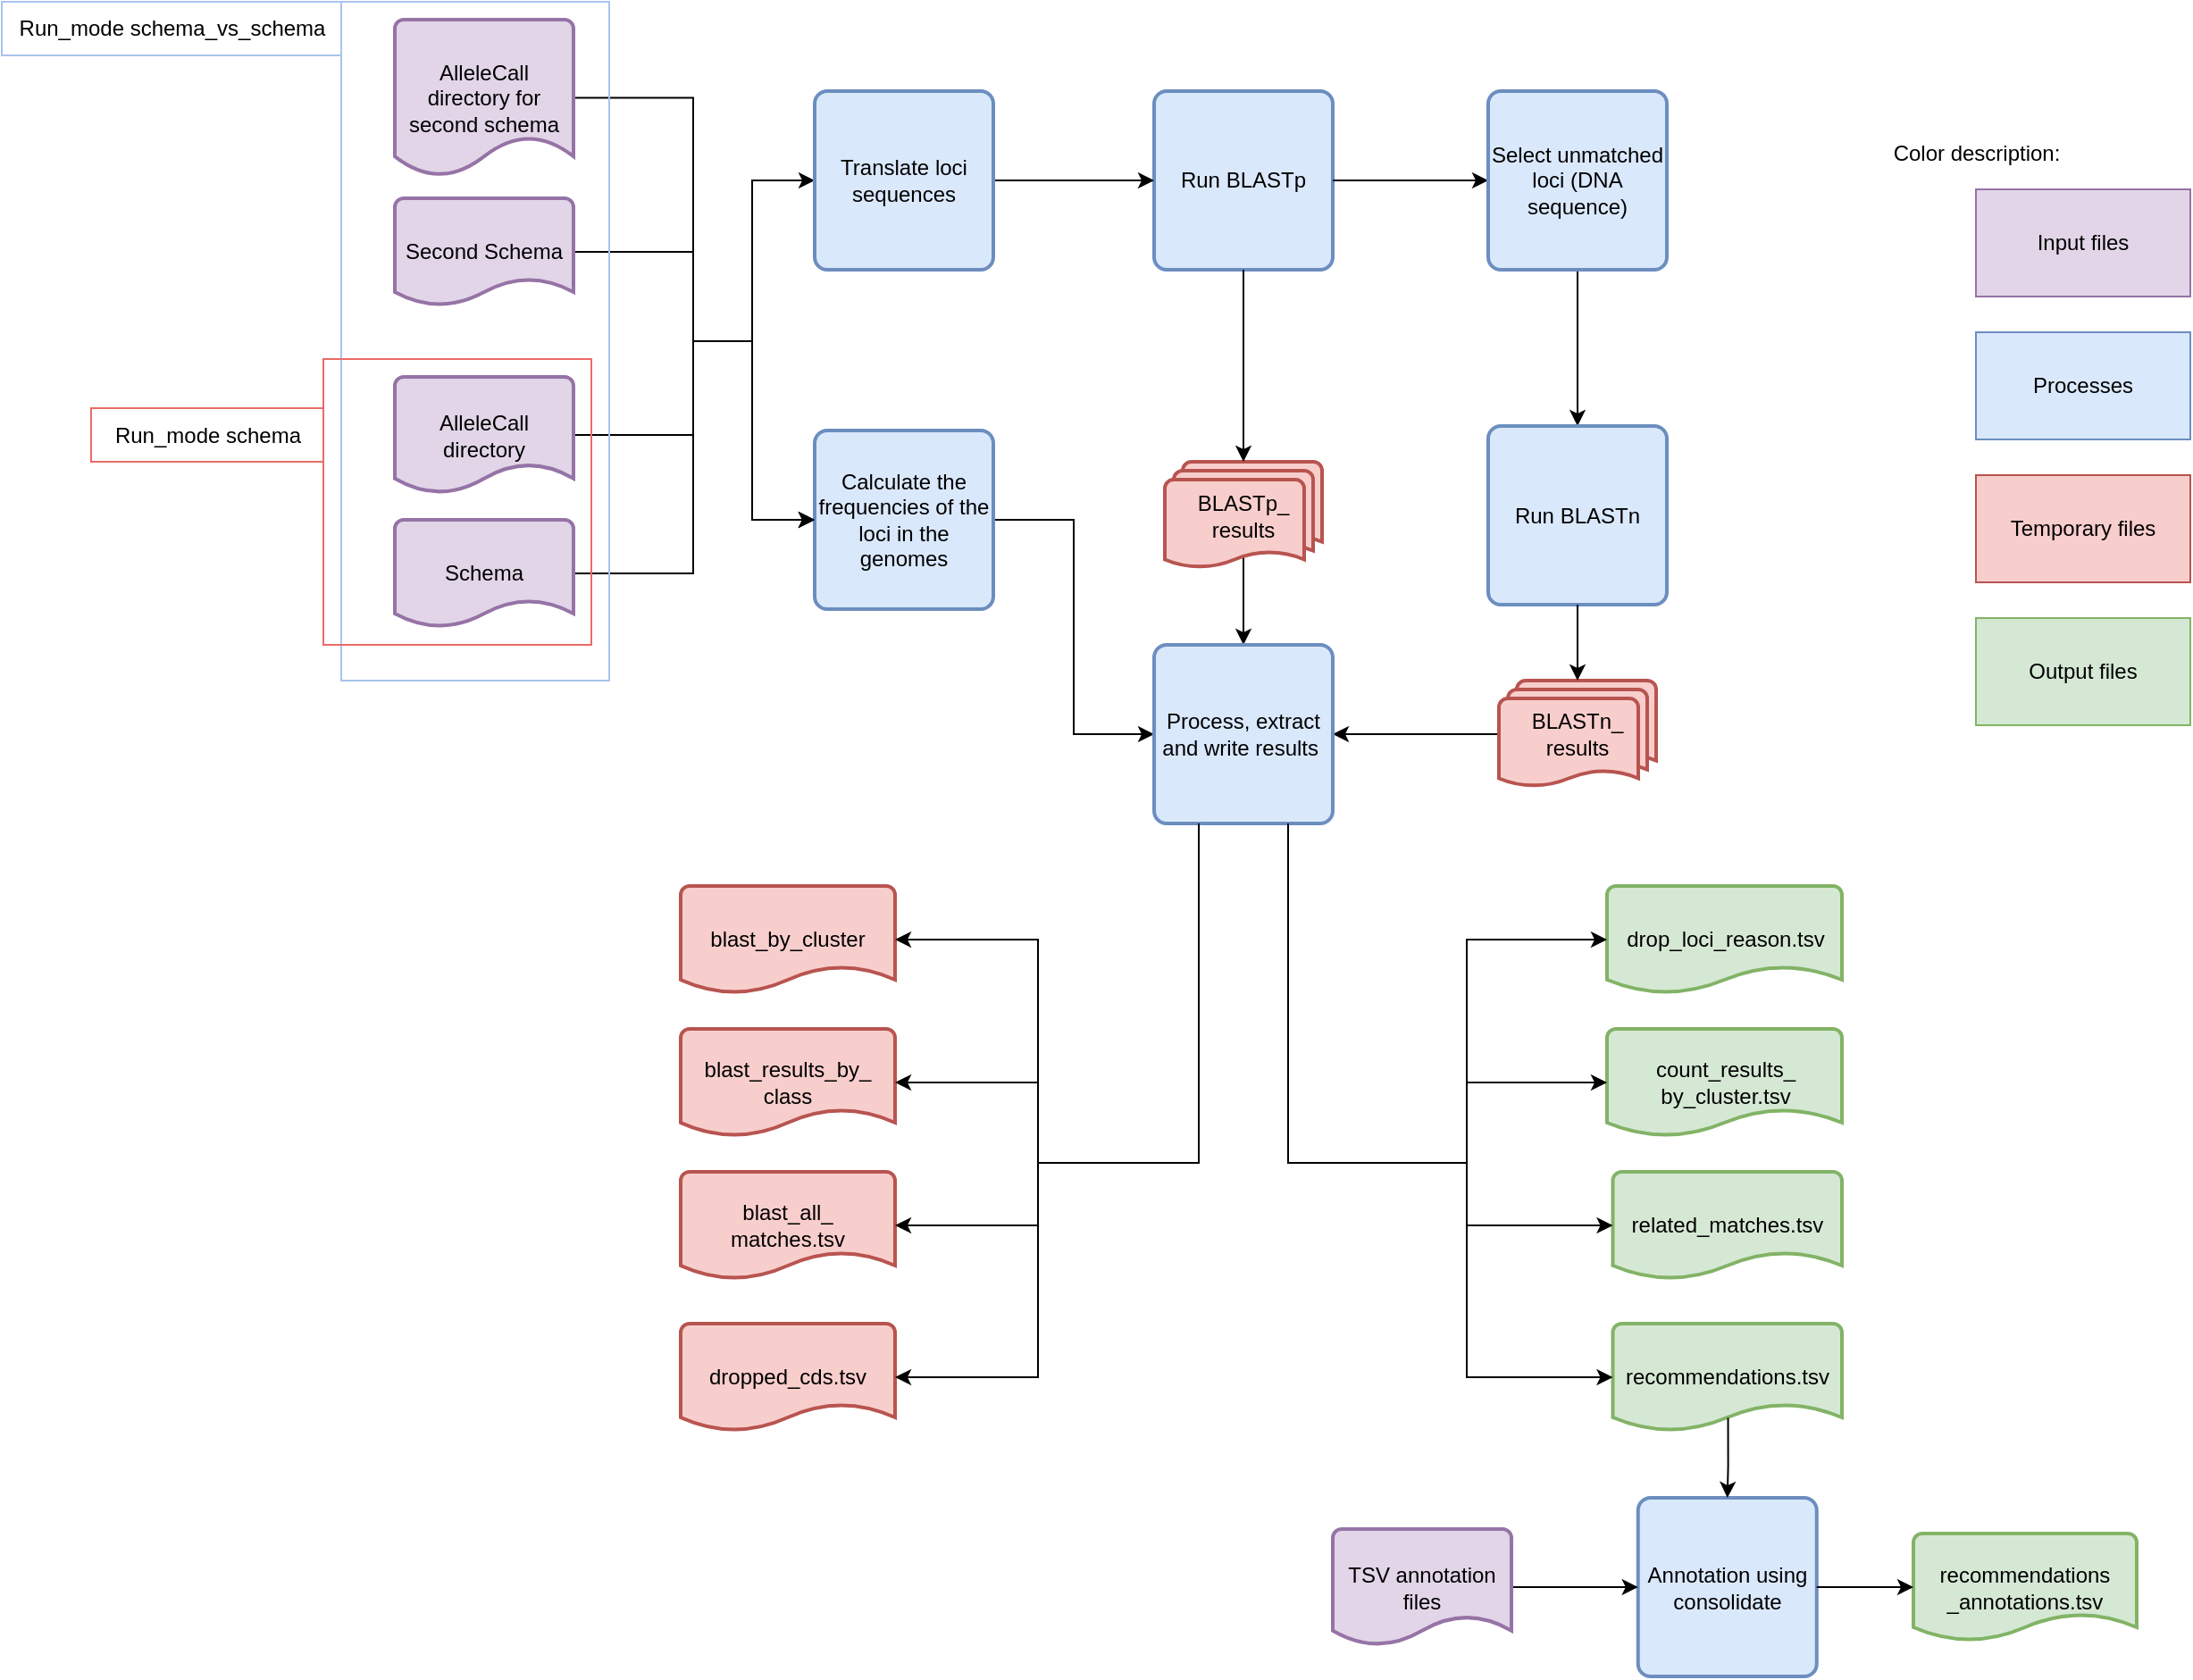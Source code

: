 <mxfile scale="1" border="0" version="28.0.6">
  <diagram name="Page-1" id="O7tJ_XTMT47j3ZjIrFe9">
    <mxGraphModel dx="2515" dy="823" grid="1" gridSize="10" guides="1" tooltips="1" connect="1" arrows="1" fold="1" page="1" pageScale="1" pageWidth="850" pageHeight="1100" math="0" shadow="0">
      <root>
        <mxCell id="0" />
        <mxCell id="1" parent="0" />
        <mxCell id="7uGA9xIpv3SkZYCvHiwO-1" style="edgeStyle=orthogonalEdgeStyle;shape=connector;rounded=0;orthogonalLoop=1;jettySize=auto;html=1;entryX=0;entryY=0.5;entryDx=0;entryDy=0;strokeColor=default;align=center;verticalAlign=middle;fontFamily=Helvetica;fontSize=11;fontColor=default;labelBackgroundColor=default;endArrow=classic;" parent="1" source="bB8MIb_X-hNjf2Zx4OUO-3" target="AywKRoo6U0t3aQPqyUou-1" edge="1">
          <mxGeometry relative="1" as="geometry">
            <Array as="points">
              <mxPoint x="-273" y="340" />
              <mxPoint x="-273" y="210" />
              <mxPoint x="-240" y="210" />
              <mxPoint x="-240" y="310" />
            </Array>
          </mxGeometry>
        </mxCell>
        <mxCell id="bB8MIb_X-hNjf2Zx4OUO-3" value="Schema" style="strokeWidth=2;html=1;shape=mxgraph.flowchart.document2;whiteSpace=wrap;size=0.25;fillColor=#E1D5E7;strokeColor=#9673A6;" parent="1" vertex="1">
          <mxGeometry x="-440" y="310" width="100" height="60" as="geometry" />
        </mxCell>
        <mxCell id="bB8MIb_X-hNjf2Zx4OUO-69" value="Processes" style="rounded=0;whiteSpace=wrap;html=1;fillColor=#dae8fc;strokeColor=#6c8ebf;" parent="1" vertex="1">
          <mxGeometry x="445" y="205" width="120" height="60" as="geometry" />
        </mxCell>
        <mxCell id="bB8MIb_X-hNjf2Zx4OUO-70" value="Temporary files" style="rounded=0;whiteSpace=wrap;html=1;fillColor=#f8cecc;strokeColor=#b85450;" parent="1" vertex="1">
          <mxGeometry x="445" y="285" width="120" height="60" as="geometry" />
        </mxCell>
        <mxCell id="bB8MIb_X-hNjf2Zx4OUO-71" value="Input files" style="rounded=0;whiteSpace=wrap;html=1;fillColor=#e1d5e7;strokeColor=#9673a6;" parent="1" vertex="1">
          <mxGeometry x="445" y="125" width="120" height="60" as="geometry" />
        </mxCell>
        <mxCell id="bB8MIb_X-hNjf2Zx4OUO-72" value="Output files" style="rounded=0;whiteSpace=wrap;html=1;fillColor=#d5e8d4;strokeColor=#82b366;" parent="1" vertex="1">
          <mxGeometry x="445" y="365" width="120" height="60" as="geometry" />
        </mxCell>
        <mxCell id="bB8MIb_X-hNjf2Zx4OUO-73" value="Color description:" style="text;html=1;align=center;verticalAlign=middle;resizable=0;points=[];autosize=1;strokeColor=none;fillColor=none;" parent="1" vertex="1">
          <mxGeometry x="390" y="90" width="110" height="30" as="geometry" />
        </mxCell>
        <mxCell id="e6oakoh6wWJwOmx6xRXs-11" style="edgeStyle=orthogonalEdgeStyle;rounded=0;orthogonalLoop=1;jettySize=auto;html=1;exitX=1;exitY=0.5;exitDx=0;exitDy=0;entryX=0;entryY=0.5;entryDx=0;entryDy=0;" parent="1" source="AywKRoo6U0t3aQPqyUou-1" target="rOO02G2cLJtOcCMyOPAY-16" edge="1">
          <mxGeometry relative="1" as="geometry" />
        </mxCell>
        <mxCell id="AywKRoo6U0t3aQPqyUou-1" value="Calculate the frequencies of the loci in the genomes" style="rounded=1;whiteSpace=wrap;html=1;absoluteArcSize=1;arcSize=14;strokeWidth=2;fillColor=#dae8fc;strokeColor=#6c8ebf;" parent="1" vertex="1">
          <mxGeometry x="-205" y="260" width="100" height="100" as="geometry" />
        </mxCell>
        <mxCell id="7uGA9xIpv3SkZYCvHiwO-4" style="edgeStyle=orthogonalEdgeStyle;shape=connector;rounded=0;orthogonalLoop=1;jettySize=auto;html=1;entryX=0;entryY=0.5;entryDx=0;entryDy=0;strokeColor=default;align=center;verticalAlign=middle;fontFamily=Helvetica;fontSize=11;fontColor=default;labelBackgroundColor=default;endArrow=classic;" parent="1" source="8VYAM4Ftvr8Oti2O68CI-1" target="AywKRoo6U0t3aQPqyUou-1" edge="1">
          <mxGeometry relative="1" as="geometry">
            <Array as="points">
              <mxPoint x="-273" y="74" />
              <mxPoint x="-273" y="210" />
              <mxPoint x="-240" y="210" />
              <mxPoint x="-240" y="310" />
            </Array>
          </mxGeometry>
        </mxCell>
        <mxCell id="8VYAM4Ftvr8Oti2O68CI-1" value="AlleleCall directory for second schema" style="strokeWidth=2;html=1;shape=mxgraph.flowchart.document2;whiteSpace=wrap;size=0.25;fillColor=#E1D5E7;strokeColor=#9673A6;" parent="1" vertex="1">
          <mxGeometry x="-440" y="30" width="100" height="87.5" as="geometry" />
        </mxCell>
        <mxCell id="7uGA9xIpv3SkZYCvHiwO-3" style="edgeStyle=orthogonalEdgeStyle;shape=connector;rounded=0;orthogonalLoop=1;jettySize=auto;html=1;entryX=0;entryY=0.5;entryDx=0;entryDy=0;strokeColor=default;align=center;verticalAlign=middle;fontFamily=Helvetica;fontSize=11;fontColor=default;labelBackgroundColor=default;endArrow=classic;" parent="1" source="gcIUV1_1aNecbG4eycyw-1" target="0gzeqC3L0OKQvXUgxYPZ-8" edge="1">
          <mxGeometry relative="1" as="geometry">
            <Array as="points">
              <mxPoint x="-273" y="160" />
              <mxPoint x="-273" y="210" />
              <mxPoint x="-240" y="210" />
              <mxPoint x="-240" y="120" />
            </Array>
          </mxGeometry>
        </mxCell>
        <mxCell id="gcIUV1_1aNecbG4eycyw-1" value="Second Schema" style="strokeWidth=2;html=1;shape=mxgraph.flowchart.document2;whiteSpace=wrap;size=0.25;fillColor=#E1D5E7;strokeColor=#9673A6;" parent="1" vertex="1">
          <mxGeometry x="-440" y="130" width="100" height="60" as="geometry" />
        </mxCell>
        <mxCell id="gcIUV1_1aNecbG4eycyw-7" value="Run_mode schema" style="text;html=1;align=center;verticalAlign=middle;resizable=0;points=[];autosize=1;strokeColor=#EA6B66;fillColor=none;" parent="1" vertex="1">
          <mxGeometry x="-610" y="247.5" width="130" height="30" as="geometry" />
        </mxCell>
        <mxCell id="gcIUV1_1aNecbG4eycyw-8" value="Run_mode schema_vs_schema" style="text;html=1;align=center;verticalAlign=middle;resizable=0;points=[];autosize=1;strokeColor=#A9C4EB;fillColor=none;" parent="1" vertex="1">
          <mxGeometry x="-660" y="20" width="190" height="30" as="geometry" />
        </mxCell>
        <mxCell id="7uGA9xIpv3SkZYCvHiwO-2" style="edgeStyle=orthogonalEdgeStyle;shape=connector;rounded=0;orthogonalLoop=1;jettySize=auto;html=1;entryX=0;entryY=0.5;entryDx=0;entryDy=0;strokeColor=default;align=center;verticalAlign=middle;fontFamily=Helvetica;fontSize=11;fontColor=default;labelBackgroundColor=default;endArrow=classic;" parent="1" source="QVrgOiSnQnu7yXSWOsoL-1" target="AywKRoo6U0t3aQPqyUou-1" edge="1">
          <mxGeometry relative="1" as="geometry">
            <Array as="points">
              <mxPoint x="-273" y="262" />
              <mxPoint x="-273" y="210" />
              <mxPoint x="-240" y="210" />
              <mxPoint x="-240" y="310" />
            </Array>
          </mxGeometry>
        </mxCell>
        <mxCell id="QVrgOiSnQnu7yXSWOsoL-1" value="AlleleCall directory" style="strokeWidth=2;html=1;shape=mxgraph.flowchart.document2;whiteSpace=wrap;size=0.25;fillColor=#E1D5E7;strokeColor=#9673A6;" parent="1" vertex="1">
          <mxGeometry x="-440" y="230" width="100" height="65" as="geometry" />
        </mxCell>
        <mxCell id="0gzeqC3L0OKQvXUgxYPZ-1" value="Run BLASTp" style="rounded=1;whiteSpace=wrap;html=1;absoluteArcSize=1;arcSize=14;strokeWidth=2;fillColor=#dae8fc;strokeColor=#6c8ebf;" parent="1" vertex="1">
          <mxGeometry x="-15" y="70" width="100" height="100" as="geometry" />
        </mxCell>
        <mxCell id="0gzeqC3L0OKQvXUgxYPZ-10" style="edgeStyle=orthogonalEdgeStyle;shape=connector;rounded=0;orthogonalLoop=1;jettySize=auto;html=1;entryX=0;entryY=0.5;entryDx=0;entryDy=0;strokeColor=default;align=center;verticalAlign=middle;fontFamily=Helvetica;fontSize=11;fontColor=default;labelBackgroundColor=default;endArrow=classic;" parent="1" source="0gzeqC3L0OKQvXUgxYPZ-8" target="0gzeqC3L0OKQvXUgxYPZ-1" edge="1">
          <mxGeometry relative="1" as="geometry" />
        </mxCell>
        <mxCell id="0gzeqC3L0OKQvXUgxYPZ-8" value="Translate loci sequences" style="rounded=1;whiteSpace=wrap;html=1;absoluteArcSize=1;arcSize=14;strokeWidth=2;fillColor=#dae8fc;strokeColor=#6c8ebf;" parent="1" vertex="1">
          <mxGeometry x="-205" y="70" width="100" height="100" as="geometry" />
        </mxCell>
        <mxCell id="rOO02G2cLJtOcCMyOPAY-4" style="edgeStyle=orthogonalEdgeStyle;rounded=0;orthogonalLoop=1;jettySize=auto;html=1;entryX=0;entryY=0.5;entryDx=0;entryDy=0;exitX=1;exitY=0.5;exitDx=0;exitDy=0;" parent="1" source="0gzeqC3L0OKQvXUgxYPZ-1" target="rOO02G2cLJtOcCMyOPAY-7" edge="1">
          <mxGeometry relative="1" as="geometry">
            <mxPoint x="381.25" y="250" as="sourcePoint" />
          </mxGeometry>
        </mxCell>
        <mxCell id="rOO02G2cLJtOcCMyOPAY-6" style="edgeStyle=orthogonalEdgeStyle;shape=connector;rounded=0;orthogonalLoop=1;jettySize=auto;html=1;entryX=0.5;entryY=0;entryDx=0;entryDy=0;strokeColor=default;align=center;verticalAlign=middle;fontFamily=Helvetica;fontSize=11;fontColor=default;labelBackgroundColor=default;endArrow=classic;exitX=0.5;exitY=1;exitDx=0;exitDy=0;" parent="1" source="rOO02G2cLJtOcCMyOPAY-7" target="rOO02G2cLJtOcCMyOPAY-11" edge="1">
          <mxGeometry relative="1" as="geometry" />
        </mxCell>
        <mxCell id="rOO02G2cLJtOcCMyOPAY-7" value="Select unmatched loci (DNA sequence)" style="rounded=1;whiteSpace=wrap;html=1;absoluteArcSize=1;arcSize=14;strokeWidth=2;fillColor=#dae8fc;strokeColor=#6c8ebf;" parent="1" vertex="1">
          <mxGeometry x="172" y="70" width="100" height="100" as="geometry" />
        </mxCell>
        <mxCell id="e6oakoh6wWJwOmx6xRXs-12" style="edgeStyle=orthogonalEdgeStyle;rounded=0;orthogonalLoop=1;jettySize=auto;html=1;exitX=0.5;exitY=0.88;exitDx=0;exitDy=0;exitPerimeter=0;entryX=0.5;entryY=0;entryDx=0;entryDy=0;" parent="1" source="rOO02G2cLJtOcCMyOPAY-8" target="rOO02G2cLJtOcCMyOPAY-16" edge="1">
          <mxGeometry relative="1" as="geometry" />
        </mxCell>
        <mxCell id="rOO02G2cLJtOcCMyOPAY-8" value="BLASTp_&lt;div&gt;results&lt;/div&gt;" style="strokeWidth=2;html=1;shape=mxgraph.flowchart.multi-document;whiteSpace=wrap;fillColor=#f8cecc;strokeColor=#b85450;" parent="1" vertex="1">
          <mxGeometry x="-9" y="277.5" width="88" height="60" as="geometry" />
        </mxCell>
        <mxCell id="rOO02G2cLJtOcCMyOPAY-9" style="edgeStyle=orthogonalEdgeStyle;rounded=0;orthogonalLoop=1;jettySize=auto;html=1;exitX=0.5;exitY=1;exitDx=0;exitDy=0;entryX=0.5;entryY=0;entryDx=0;entryDy=0;entryPerimeter=0;" parent="1" source="0gzeqC3L0OKQvXUgxYPZ-1" target="rOO02G2cLJtOcCMyOPAY-8" edge="1">
          <mxGeometry relative="1" as="geometry">
            <mxPoint x="315" y="345" as="sourcePoint" />
          </mxGeometry>
        </mxCell>
        <mxCell id="rOO02G2cLJtOcCMyOPAY-11" value="Run BLASTn" style="rounded=1;whiteSpace=wrap;html=1;absoluteArcSize=1;arcSize=14;strokeWidth=2;fillColor=#dae8fc;strokeColor=#6c8ebf;" parent="1" vertex="1">
          <mxGeometry x="172" y="257.5" width="100" height="100" as="geometry" />
        </mxCell>
        <mxCell id="e6oakoh6wWJwOmx6xRXs-13" style="edgeStyle=orthogonalEdgeStyle;rounded=0;orthogonalLoop=1;jettySize=auto;html=1;exitX=0;exitY=0.5;exitDx=0;exitDy=0;exitPerimeter=0;entryX=1;entryY=0.5;entryDx=0;entryDy=0;" parent="1" source="rOO02G2cLJtOcCMyOPAY-12" target="rOO02G2cLJtOcCMyOPAY-16" edge="1">
          <mxGeometry relative="1" as="geometry" />
        </mxCell>
        <mxCell id="rOO02G2cLJtOcCMyOPAY-12" value="BLASTn_&lt;div&gt;results&lt;/div&gt;" style="strokeWidth=2;html=1;shape=mxgraph.flowchart.multi-document;whiteSpace=wrap;fillColor=#f8cecc;strokeColor=#b85450;" parent="1" vertex="1">
          <mxGeometry x="178" y="400" width="88" height="60" as="geometry" />
        </mxCell>
        <mxCell id="rOO02G2cLJtOcCMyOPAY-16" value="Process, extract and write results&amp;nbsp;" style="rounded=1;whiteSpace=wrap;html=1;absoluteArcSize=1;arcSize=14;strokeWidth=2;fillColor=#dae8fc;strokeColor=#6c8ebf;" parent="1" vertex="1">
          <mxGeometry x="-15" y="380" width="100" height="100" as="geometry" />
        </mxCell>
        <mxCell id="rOO02G2cLJtOcCMyOPAY-23" value="blast_by_cluster" style="strokeWidth=2;html=1;shape=mxgraph.flowchart.document2;whiteSpace=wrap;size=0.25;fillColor=#f8cecc;strokeColor=#b85450;" parent="1" vertex="1">
          <mxGeometry x="-280" y="515" width="120" height="60" as="geometry" />
        </mxCell>
        <mxCell id="rOO02G2cLJtOcCMyOPAY-24" value="blast_results_by_&lt;div&gt;class&lt;/div&gt;" style="strokeWidth=2;html=1;shape=mxgraph.flowchart.document2;whiteSpace=wrap;size=0.25;fillColor=#f8cecc;strokeColor=#b85450;" parent="1" vertex="1">
          <mxGeometry x="-280" y="595" width="120" height="60" as="geometry" />
        </mxCell>
        <mxCell id="rOO02G2cLJtOcCMyOPAY-25" value="blast_all_&lt;div&gt;matches.tsv&lt;/div&gt;" style="strokeWidth=2;html=1;shape=mxgraph.flowchart.document2;whiteSpace=wrap;size=0.25;fillColor=#f8cecc;strokeColor=#b85450;" parent="1" vertex="1">
          <mxGeometry x="-280" y="675" width="120" height="60" as="geometry" />
        </mxCell>
        <mxCell id="rOO02G2cLJtOcCMyOPAY-30" value="dropped_cds.tsv" style="strokeWidth=2;html=1;shape=mxgraph.flowchart.document2;whiteSpace=wrap;size=0.25;fillColor=#f8cecc;strokeColor=#b85450;" parent="1" vertex="1">
          <mxGeometry x="-280" y="760" width="120" height="60" as="geometry" />
        </mxCell>
        <mxCell id="rOO02G2cLJtOcCMyOPAY-32" value="drop_loci_reason.tsv" style="strokeWidth=2;html=1;shape=mxgraph.flowchart.document2;whiteSpace=wrap;size=0.25;fillColor=#d5e8d4;strokeColor=#82b366;" parent="1" vertex="1">
          <mxGeometry x="238.5" y="515" width="131.5" height="60" as="geometry" />
        </mxCell>
        <mxCell id="rOO02G2cLJtOcCMyOPAY-39" value="count_results_&lt;div&gt;by_cluster.tsv&lt;/div&gt;" style="strokeWidth=2;html=1;shape=mxgraph.flowchart.document2;whiteSpace=wrap;size=0.25;fillColor=#d5e8d4;strokeColor=#82b366;" parent="1" vertex="1">
          <mxGeometry x="238.5" y="595" width="131.5" height="60" as="geometry" />
        </mxCell>
        <mxCell id="rOO02G2cLJtOcCMyOPAY-40" value="related_matches.tsv" style="strokeWidth=2;html=1;shape=mxgraph.flowchart.document2;whiteSpace=wrap;size=0.25;fillColor=#d5e8d4;strokeColor=#82b366;" parent="1" vertex="1">
          <mxGeometry x="241.75" y="675" width="128.25" height="60" as="geometry" />
        </mxCell>
        <mxCell id="rOO02G2cLJtOcCMyOPAY-41" value="&lt;div&gt;&lt;span style=&quot;background-color: transparent; color: light-dark(rgb(0, 0, 0), rgb(255, 255, 255));&quot;&gt;recommendations.tsv&lt;/span&gt;&lt;/div&gt;" style="strokeWidth=2;html=1;shape=mxgraph.flowchart.document2;whiteSpace=wrap;size=0.25;fillColor=#d5e8d4;strokeColor=#82b366;" parent="1" vertex="1">
          <mxGeometry x="241.75" y="760" width="128.25" height="60" as="geometry" />
        </mxCell>
        <mxCell id="rOO02G2cLJtOcCMyOPAY-42" value="Annotation using consolidate" style="rounded=1;whiteSpace=wrap;html=1;absoluteArcSize=1;arcSize=14;strokeWidth=2;fillColor=#dae8fc;strokeColor=#6c8ebf;" parent="1" vertex="1">
          <mxGeometry x="255.88" y="857.5" width="100" height="100" as="geometry" />
        </mxCell>
        <mxCell id="rOO02G2cLJtOcCMyOPAY-43" value="&lt;div&gt;&lt;span style=&quot;background-color: transparent; color: light-dark(rgb(0, 0, 0), rgb(255, 255, 255));&quot;&gt;recommendations&lt;/span&gt;&lt;/div&gt;&lt;div&gt;&lt;span style=&quot;background-color: transparent; color: light-dark(rgb(0, 0, 0), rgb(255, 255, 255));&quot;&gt;_annotations.tsv&lt;/span&gt;&lt;/div&gt;" style="strokeWidth=2;html=1;shape=mxgraph.flowchart.document2;whiteSpace=wrap;size=0.25;fillColor=#d5e8d4;strokeColor=#82b366;" parent="1" vertex="1">
          <mxGeometry x="410" y="877.5" width="125" height="60" as="geometry" />
        </mxCell>
        <mxCell id="rOO02G2cLJtOcCMyOPAY-45" style="edgeStyle=orthogonalEdgeStyle;rounded=0;orthogonalLoop=1;jettySize=auto;html=1;entryX=0;entryY=0.5;entryDx=0;entryDy=0;" parent="1" source="rOO02G2cLJtOcCMyOPAY-46" target="rOO02G2cLJtOcCMyOPAY-42" edge="1">
          <mxGeometry relative="1" as="geometry">
            <mxPoint x="360.5" y="907.5" as="targetPoint" />
          </mxGeometry>
        </mxCell>
        <mxCell id="rOO02G2cLJtOcCMyOPAY-46" value="TSV annotation files" style="strokeWidth=2;html=1;shape=mxgraph.flowchart.document2;whiteSpace=wrap;size=0.25;fillColor=#E1D5E7;strokeColor=#9673A6;" parent="1" vertex="1">
          <mxGeometry x="85" y="875" width="100" height="65" as="geometry" />
        </mxCell>
        <mxCell id="rOO02G2cLJtOcCMyOPAY-47" style="edgeStyle=orthogonalEdgeStyle;rounded=0;orthogonalLoop=1;jettySize=auto;html=1;entryX=0.5;entryY=0;entryDx=0;entryDy=0;exitX=0.503;exitY=0.88;exitDx=0;exitDy=0;exitPerimeter=0;" parent="1" source="rOO02G2cLJtOcCMyOPAY-41" target="rOO02G2cLJtOcCMyOPAY-42" edge="1">
          <mxGeometry relative="1" as="geometry">
            <mxPoint x="-451" y="832.5" as="sourcePoint" />
            <mxPoint x="-537" y="722.5" as="targetPoint" />
          </mxGeometry>
        </mxCell>
        <mxCell id="rOO02G2cLJtOcCMyOPAY-53" style="edgeStyle=orthogonalEdgeStyle;shape=connector;rounded=0;orthogonalLoop=1;jettySize=auto;html=1;entryX=0.5;entryY=0;entryDx=0;entryDy=0;entryPerimeter=0;strokeColor=default;align=center;verticalAlign=middle;fontFamily=Helvetica;fontSize=11;fontColor=default;labelBackgroundColor=default;endArrow=classic;exitX=0.5;exitY=1;exitDx=0;exitDy=0;" parent="1" source="rOO02G2cLJtOcCMyOPAY-11" target="rOO02G2cLJtOcCMyOPAY-12" edge="1">
          <mxGeometry relative="1" as="geometry" />
        </mxCell>
        <mxCell id="e6oakoh6wWJwOmx6xRXs-6" value="" style="whiteSpace=wrap;html=1;shadow=0;fillColor=none;strokeColor=#A9C4EB;" parent="1" vertex="1">
          <mxGeometry x="-470" y="20" width="150" height="380" as="geometry" />
        </mxCell>
        <mxCell id="e6oakoh6wWJwOmx6xRXs-7" value="" style="whiteSpace=wrap;html=1;shadow=0;fillColor=none;strokeColor=#EA6B66;" parent="1" vertex="1">
          <mxGeometry x="-480" y="220" width="150" height="160" as="geometry" />
        </mxCell>
        <mxCell id="e6oakoh6wWJwOmx6xRXs-14" style="edgeStyle=orthogonalEdgeStyle;rounded=0;orthogonalLoop=1;jettySize=auto;html=1;entryX=1;entryY=0.5;entryDx=0;entryDy=0;entryPerimeter=0;exitX=0.25;exitY=1;exitDx=0;exitDy=0;" parent="1" target="rOO02G2cLJtOcCMyOPAY-23" edge="1">
          <mxGeometry relative="1" as="geometry">
            <mxPoint x="10" y="490" as="sourcePoint" />
            <mxPoint x="-160" y="555" as="targetPoint" />
            <Array as="points">
              <mxPoint x="10" y="670" />
              <mxPoint x="-80" y="670" />
              <mxPoint x="-80" y="545" />
            </Array>
          </mxGeometry>
        </mxCell>
        <mxCell id="e6oakoh6wWJwOmx6xRXs-15" style="edgeStyle=orthogonalEdgeStyle;rounded=0;orthogonalLoop=1;jettySize=auto;html=1;entryX=1;entryY=0.5;entryDx=0;entryDy=0;entryPerimeter=0;exitX=0.25;exitY=1;exitDx=0;exitDy=0;" parent="1" source="rOO02G2cLJtOcCMyOPAY-16" target="rOO02G2cLJtOcCMyOPAY-24" edge="1">
          <mxGeometry relative="1" as="geometry">
            <Array as="points">
              <mxPoint x="10" y="670" />
              <mxPoint x="-80" y="670" />
              <mxPoint x="-80" y="625" />
            </Array>
          </mxGeometry>
        </mxCell>
        <mxCell id="e6oakoh6wWJwOmx6xRXs-16" style="edgeStyle=orthogonalEdgeStyle;rounded=0;orthogonalLoop=1;jettySize=auto;html=1;exitX=0.25;exitY=1;exitDx=0;exitDy=0;entryX=1;entryY=0.5;entryDx=0;entryDy=0;entryPerimeter=0;" parent="1" source="rOO02G2cLJtOcCMyOPAY-16" target="rOO02G2cLJtOcCMyOPAY-25" edge="1">
          <mxGeometry relative="1" as="geometry">
            <Array as="points">
              <mxPoint x="10" y="670" />
              <mxPoint x="-80" y="670" />
              <mxPoint x="-80" y="705" />
            </Array>
          </mxGeometry>
        </mxCell>
        <mxCell id="e6oakoh6wWJwOmx6xRXs-17" style="edgeStyle=orthogonalEdgeStyle;rounded=0;orthogonalLoop=1;jettySize=auto;html=1;exitX=0.25;exitY=1;exitDx=0;exitDy=0;entryX=1;entryY=0.5;entryDx=0;entryDy=0;entryPerimeter=0;" parent="1" source="rOO02G2cLJtOcCMyOPAY-16" target="rOO02G2cLJtOcCMyOPAY-30" edge="1">
          <mxGeometry relative="1" as="geometry">
            <Array as="points">
              <mxPoint x="10" y="670" />
              <mxPoint x="-80" y="670" />
              <mxPoint x="-80" y="790" />
            </Array>
          </mxGeometry>
        </mxCell>
        <mxCell id="e6oakoh6wWJwOmx6xRXs-18" style="edgeStyle=orthogonalEdgeStyle;rounded=0;orthogonalLoop=1;jettySize=auto;html=1;exitX=0.75;exitY=1;exitDx=0;exitDy=0;entryX=0;entryY=0.5;entryDx=0;entryDy=0;entryPerimeter=0;" parent="1" source="rOO02G2cLJtOcCMyOPAY-16" target="rOO02G2cLJtOcCMyOPAY-32" edge="1">
          <mxGeometry relative="1" as="geometry">
            <Array as="points">
              <mxPoint x="60" y="670" />
              <mxPoint x="160" y="670" />
              <mxPoint x="160" y="545" />
            </Array>
          </mxGeometry>
        </mxCell>
        <mxCell id="e6oakoh6wWJwOmx6xRXs-19" style="edgeStyle=orthogonalEdgeStyle;rounded=0;orthogonalLoop=1;jettySize=auto;html=1;exitX=0.75;exitY=1;exitDx=0;exitDy=0;entryX=0;entryY=0.5;entryDx=0;entryDy=0;entryPerimeter=0;" parent="1" source="rOO02G2cLJtOcCMyOPAY-16" target="rOO02G2cLJtOcCMyOPAY-39" edge="1">
          <mxGeometry relative="1" as="geometry">
            <Array as="points">
              <mxPoint x="60" y="670" />
              <mxPoint x="160" y="670" />
              <mxPoint x="160" y="625" />
            </Array>
          </mxGeometry>
        </mxCell>
        <mxCell id="e6oakoh6wWJwOmx6xRXs-20" style="edgeStyle=orthogonalEdgeStyle;rounded=0;orthogonalLoop=1;jettySize=auto;html=1;exitX=0.75;exitY=1;exitDx=0;exitDy=0;entryX=0;entryY=0.5;entryDx=0;entryDy=0;entryPerimeter=0;" parent="1" source="rOO02G2cLJtOcCMyOPAY-16" target="rOO02G2cLJtOcCMyOPAY-40" edge="1">
          <mxGeometry relative="1" as="geometry">
            <Array as="points">
              <mxPoint x="60" y="670" />
              <mxPoint x="160" y="670" />
              <mxPoint x="160" y="705" />
            </Array>
          </mxGeometry>
        </mxCell>
        <mxCell id="e6oakoh6wWJwOmx6xRXs-21" style="edgeStyle=orthogonalEdgeStyle;rounded=0;orthogonalLoop=1;jettySize=auto;html=1;exitX=0.75;exitY=1;exitDx=0;exitDy=0;entryX=0;entryY=0.5;entryDx=0;entryDy=0;entryPerimeter=0;" parent="1" source="rOO02G2cLJtOcCMyOPAY-16" target="rOO02G2cLJtOcCMyOPAY-41" edge="1">
          <mxGeometry relative="1" as="geometry">
            <Array as="points">
              <mxPoint x="60" y="670" />
              <mxPoint x="160" y="670" />
              <mxPoint x="160" y="790" />
            </Array>
          </mxGeometry>
        </mxCell>
        <mxCell id="e6oakoh6wWJwOmx6xRXs-22" style="edgeStyle=orthogonalEdgeStyle;rounded=0;orthogonalLoop=1;jettySize=auto;html=1;exitX=1;exitY=0.5;exitDx=0;exitDy=0;entryX=0;entryY=0.5;entryDx=0;entryDy=0;entryPerimeter=0;" parent="1" source="rOO02G2cLJtOcCMyOPAY-42" target="rOO02G2cLJtOcCMyOPAY-43" edge="1">
          <mxGeometry relative="1" as="geometry" />
        </mxCell>
      </root>
    </mxGraphModel>
  </diagram>
</mxfile>
